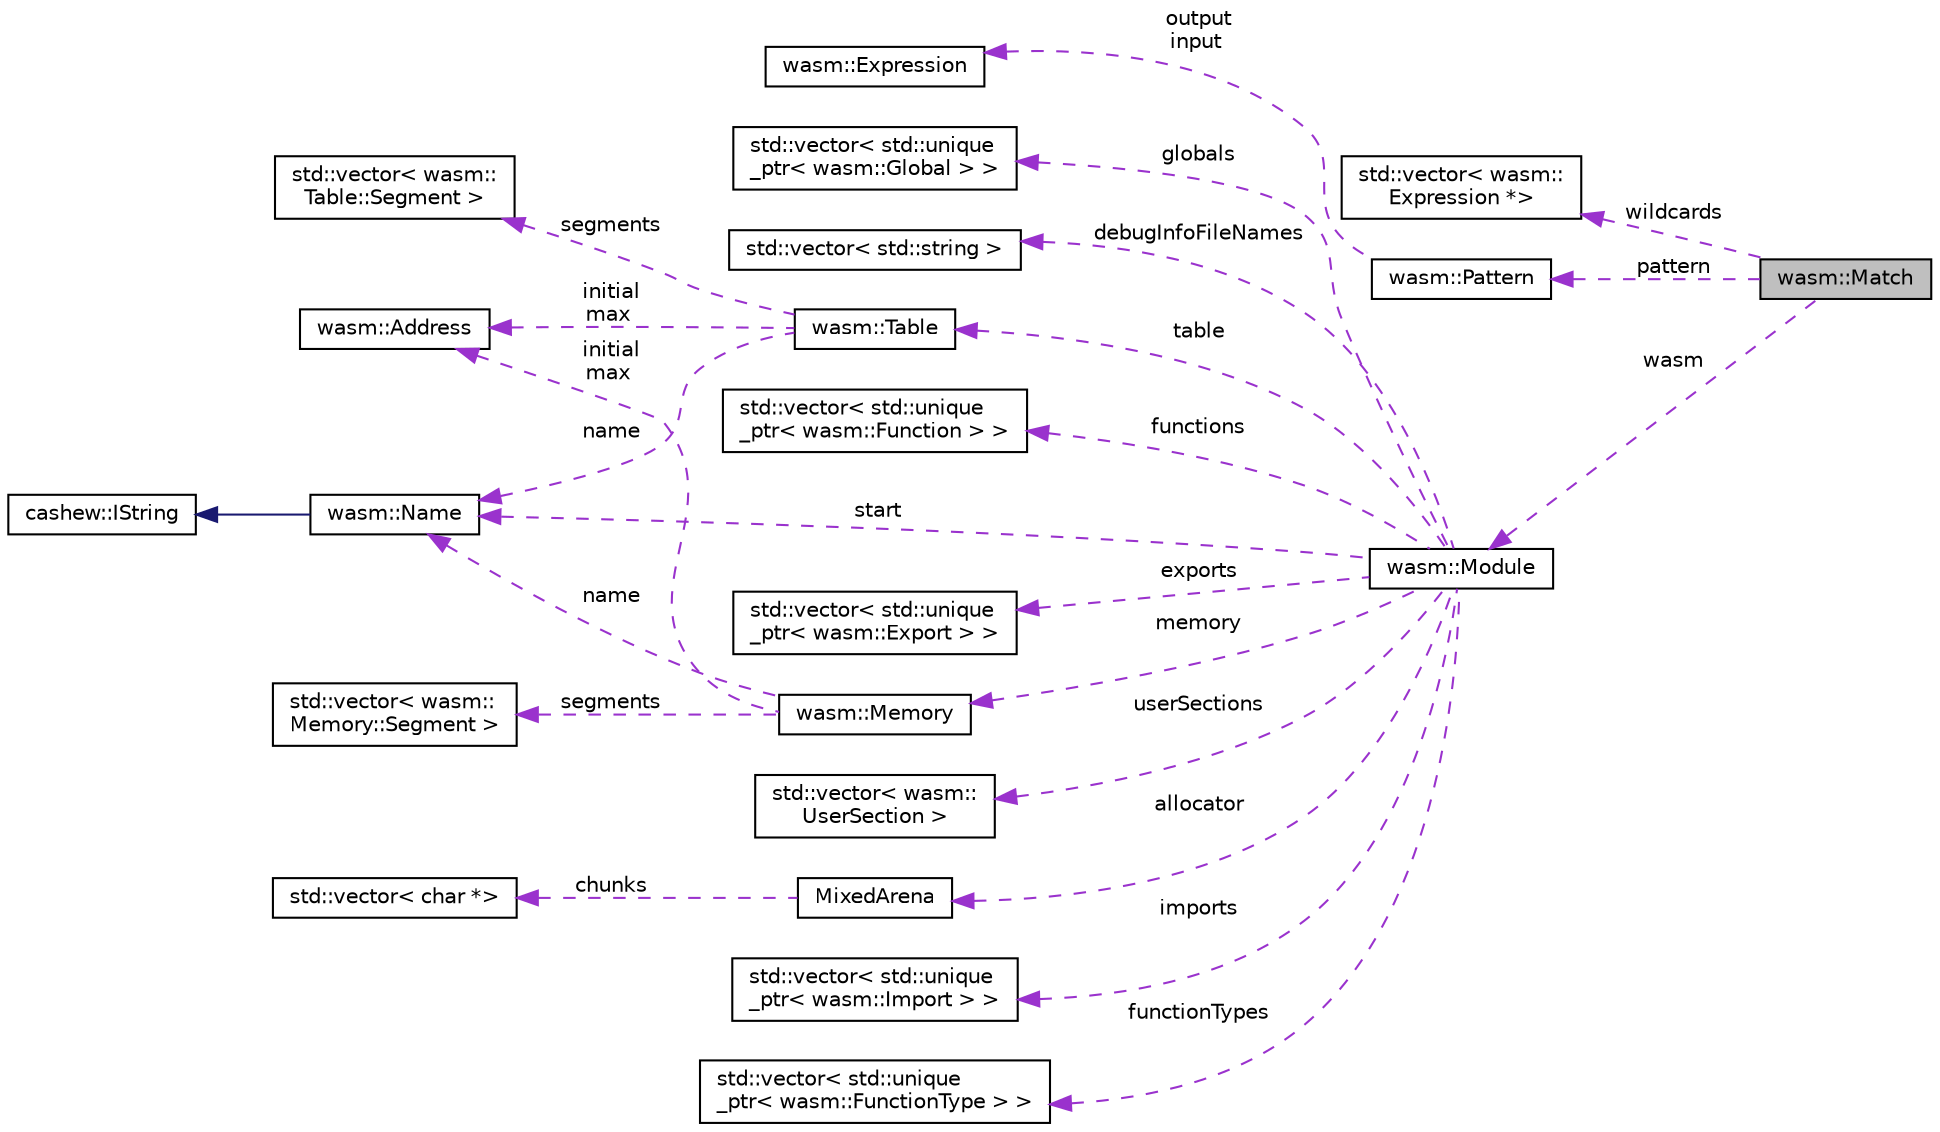 digraph "wasm::Match"
{
  edge [fontname="Helvetica",fontsize="10",labelfontname="Helvetica",labelfontsize="10"];
  node [fontname="Helvetica",fontsize="10",shape=record];
  rankdir="LR";
  Node1 [label="wasm::Match",height=0.2,width=0.4,color="black", fillcolor="grey75", style="filled", fontcolor="black"];
  Node2 -> Node1 [dir="back",color="darkorchid3",fontsize="10",style="dashed",label=" wildcards" ,fontname="Helvetica"];
  Node2 [label="std::vector\< wasm::\lExpression *\>",height=0.2,width=0.4,color="black", fillcolor="white", style="filled",URL="$classstd_1_1vector.html"];
  Node3 -> Node1 [dir="back",color="darkorchid3",fontsize="10",style="dashed",label=" pattern" ,fontname="Helvetica"];
  Node3 [label="wasm::Pattern",height=0.2,width=0.4,color="black", fillcolor="white", style="filled",URL="$structwasm_1_1_pattern.html"];
  Node4 -> Node3 [dir="back",color="darkorchid3",fontsize="10",style="dashed",label=" output\ninput" ,fontname="Helvetica"];
  Node4 [label="wasm::Expression",height=0.2,width=0.4,color="black", fillcolor="white", style="filled",URL="$classwasm_1_1_expression.html"];
  Node5 -> Node1 [dir="back",color="darkorchid3",fontsize="10",style="dashed",label=" wasm" ,fontname="Helvetica"];
  Node5 [label="wasm::Module",height=0.2,width=0.4,color="black", fillcolor="white", style="filled",URL="$classwasm_1_1_module.html"];
  Node6 -> Node5 [dir="back",color="darkorchid3",fontsize="10",style="dashed",label=" start" ,fontname="Helvetica"];
  Node6 [label="wasm::Name",height=0.2,width=0.4,color="black", fillcolor="white", style="filled",URL="$structwasm_1_1_name.html"];
  Node7 -> Node6 [dir="back",color="midnightblue",fontsize="10",style="solid",fontname="Helvetica"];
  Node7 [label="cashew::IString",height=0.2,width=0.4,color="black", fillcolor="white", style="filled",URL="$structcashew_1_1_i_string.html"];
  Node8 -> Node5 [dir="back",color="darkorchid3",fontsize="10",style="dashed",label=" functions" ,fontname="Helvetica"];
  Node8 [label="std::vector\< std::unique\l_ptr\< wasm::Function \> \>",height=0.2,width=0.4,color="black", fillcolor="white", style="filled",URL="$classstd_1_1vector.html"];
  Node9 -> Node5 [dir="back",color="darkorchid3",fontsize="10",style="dashed",label=" memory" ,fontname="Helvetica"];
  Node9 [label="wasm::Memory",height=0.2,width=0.4,color="black", fillcolor="white", style="filled",URL="$classwasm_1_1_memory.html"];
  Node6 -> Node9 [dir="back",color="darkorchid3",fontsize="10",style="dashed",label=" name" ,fontname="Helvetica"];
  Node10 -> Node9 [dir="back",color="darkorchid3",fontsize="10",style="dashed",label=" initial\nmax" ,fontname="Helvetica"];
  Node10 [label="wasm::Address",height=0.2,width=0.4,color="black", fillcolor="white", style="filled",URL="$structwasm_1_1_address.html"];
  Node11 -> Node9 [dir="back",color="darkorchid3",fontsize="10",style="dashed",label=" segments" ,fontname="Helvetica"];
  Node11 [label="std::vector\< wasm::\lMemory::Segment \>",height=0.2,width=0.4,color="black", fillcolor="white", style="filled",URL="$classstd_1_1vector.html"];
  Node12 -> Node5 [dir="back",color="darkorchid3",fontsize="10",style="dashed",label=" exports" ,fontname="Helvetica"];
  Node12 [label="std::vector\< std::unique\l_ptr\< wasm::Export \> \>",height=0.2,width=0.4,color="black", fillcolor="white", style="filled",URL="$classstd_1_1vector.html"];
  Node13 -> Node5 [dir="back",color="darkorchid3",fontsize="10",style="dashed",label=" table" ,fontname="Helvetica"];
  Node13 [label="wasm::Table",height=0.2,width=0.4,color="black", fillcolor="white", style="filled",URL="$classwasm_1_1_table.html"];
  Node14 -> Node13 [dir="back",color="darkorchid3",fontsize="10",style="dashed",label=" segments" ,fontname="Helvetica"];
  Node14 [label="std::vector\< wasm::\lTable::Segment \>",height=0.2,width=0.4,color="black", fillcolor="white", style="filled",URL="$classstd_1_1vector.html"];
  Node6 -> Node13 [dir="back",color="darkorchid3",fontsize="10",style="dashed",label=" name" ,fontname="Helvetica"];
  Node10 -> Node13 [dir="back",color="darkorchid3",fontsize="10",style="dashed",label=" initial\nmax" ,fontname="Helvetica"];
  Node15 -> Node5 [dir="back",color="darkorchid3",fontsize="10",style="dashed",label=" userSections" ,fontname="Helvetica"];
  Node15 [label="std::vector\< wasm::\lUserSection \>",height=0.2,width=0.4,color="black", fillcolor="white", style="filled",URL="$classstd_1_1vector.html"];
  Node16 -> Node5 [dir="back",color="darkorchid3",fontsize="10",style="dashed",label=" allocator" ,fontname="Helvetica"];
  Node16 [label="MixedArena",height=0.2,width=0.4,color="black", fillcolor="white", style="filled",URL="$struct_mixed_arena.html"];
  Node17 -> Node16 [dir="back",color="darkorchid3",fontsize="10",style="dashed",label=" chunks" ,fontname="Helvetica"];
  Node17 [label="std::vector\< char *\>",height=0.2,width=0.4,color="black", fillcolor="white", style="filled",URL="$classstd_1_1vector.html"];
  Node18 -> Node5 [dir="back",color="darkorchid3",fontsize="10",style="dashed",label=" imports" ,fontname="Helvetica"];
  Node18 [label="std::vector\< std::unique\l_ptr\< wasm::Import \> \>",height=0.2,width=0.4,color="black", fillcolor="white", style="filled",URL="$classstd_1_1vector.html"];
  Node19 -> Node5 [dir="back",color="darkorchid3",fontsize="10",style="dashed",label=" functionTypes" ,fontname="Helvetica"];
  Node19 [label="std::vector\< std::unique\l_ptr\< wasm::FunctionType \> \>",height=0.2,width=0.4,color="black", fillcolor="white", style="filled",URL="$classstd_1_1vector.html"];
  Node20 -> Node5 [dir="back",color="darkorchid3",fontsize="10",style="dashed",label=" globals" ,fontname="Helvetica"];
  Node20 [label="std::vector\< std::unique\l_ptr\< wasm::Global \> \>",height=0.2,width=0.4,color="black", fillcolor="white", style="filled",URL="$classstd_1_1vector.html"];
  Node21 -> Node5 [dir="back",color="darkorchid3",fontsize="10",style="dashed",label=" debugInfoFileNames" ,fontname="Helvetica"];
  Node21 [label="std::vector\< std::string \>",height=0.2,width=0.4,color="black", fillcolor="white", style="filled",URL="$classstd_1_1vector.html"];
}
